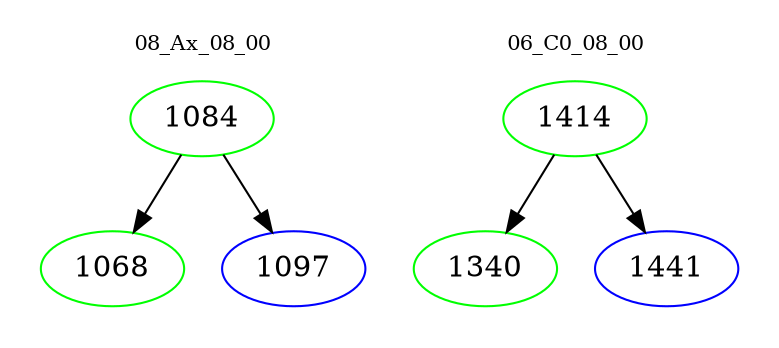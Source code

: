 digraph{
subgraph cluster_0 {
color = white
label = "08_Ax_08_00";
fontsize=10;
T0_1084 [label="1084", color="green"]
T0_1084 -> T0_1068 [color="black"]
T0_1068 [label="1068", color="green"]
T0_1084 -> T0_1097 [color="black"]
T0_1097 [label="1097", color="blue"]
}
subgraph cluster_1 {
color = white
label = "06_C0_08_00";
fontsize=10;
T1_1414 [label="1414", color="green"]
T1_1414 -> T1_1340 [color="black"]
T1_1340 [label="1340", color="green"]
T1_1414 -> T1_1441 [color="black"]
T1_1441 [label="1441", color="blue"]
}
}
